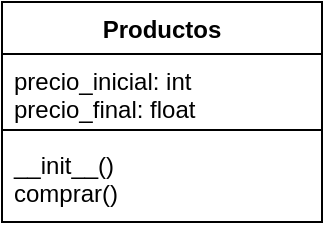 <mxfile version="17.5.0" type="github">
  <diagram id="C5RBs43oDa-KdzZeNtuy" name="Page-1">
    <mxGraphModel dx="946" dy="557" grid="1" gridSize="10" guides="1" tooltips="1" connect="1" arrows="1" fold="1" page="1" pageScale="1" pageWidth="827" pageHeight="1169" math="0" shadow="0">
      <root>
        <mxCell id="WIyWlLk6GJQsqaUBKTNV-0" />
        <mxCell id="WIyWlLk6GJQsqaUBKTNV-1" parent="WIyWlLk6GJQsqaUBKTNV-0" />
        <mxCell id="6u7nAUqAuQpTMU9EVs7u-0" value="Productos" style="swimlane;fontStyle=1;align=center;verticalAlign=top;childLayout=stackLayout;horizontal=1;startSize=26;horizontalStack=0;resizeParent=1;resizeParentMax=0;resizeLast=0;collapsible=1;marginBottom=0;" vertex="1" parent="WIyWlLk6GJQsqaUBKTNV-1">
          <mxGeometry x="320" y="150" width="160" height="110" as="geometry" />
        </mxCell>
        <mxCell id="6u7nAUqAuQpTMU9EVs7u-1" value="precio_inicial: int&#xa;precio_final: float" style="text;strokeColor=none;fillColor=none;align=left;verticalAlign=top;spacingLeft=4;spacingRight=4;overflow=hidden;rotatable=0;points=[[0,0.5],[1,0.5]];portConstraint=eastwest;" vertex="1" parent="6u7nAUqAuQpTMU9EVs7u-0">
          <mxGeometry y="26" width="160" height="34" as="geometry" />
        </mxCell>
        <mxCell id="6u7nAUqAuQpTMU9EVs7u-2" value="" style="line;strokeWidth=1;fillColor=none;align=left;verticalAlign=middle;spacingTop=-1;spacingLeft=3;spacingRight=3;rotatable=0;labelPosition=right;points=[];portConstraint=eastwest;" vertex="1" parent="6u7nAUqAuQpTMU9EVs7u-0">
          <mxGeometry y="60" width="160" height="8" as="geometry" />
        </mxCell>
        <mxCell id="6u7nAUqAuQpTMU9EVs7u-3" value="__init__()&#xa;comprar()" style="text;strokeColor=none;fillColor=none;align=left;verticalAlign=top;spacingLeft=4;spacingRight=4;overflow=hidden;rotatable=0;points=[[0,0.5],[1,0.5]];portConstraint=eastwest;" vertex="1" parent="6u7nAUqAuQpTMU9EVs7u-0">
          <mxGeometry y="68" width="160" height="42" as="geometry" />
        </mxCell>
      </root>
    </mxGraphModel>
  </diagram>
</mxfile>
